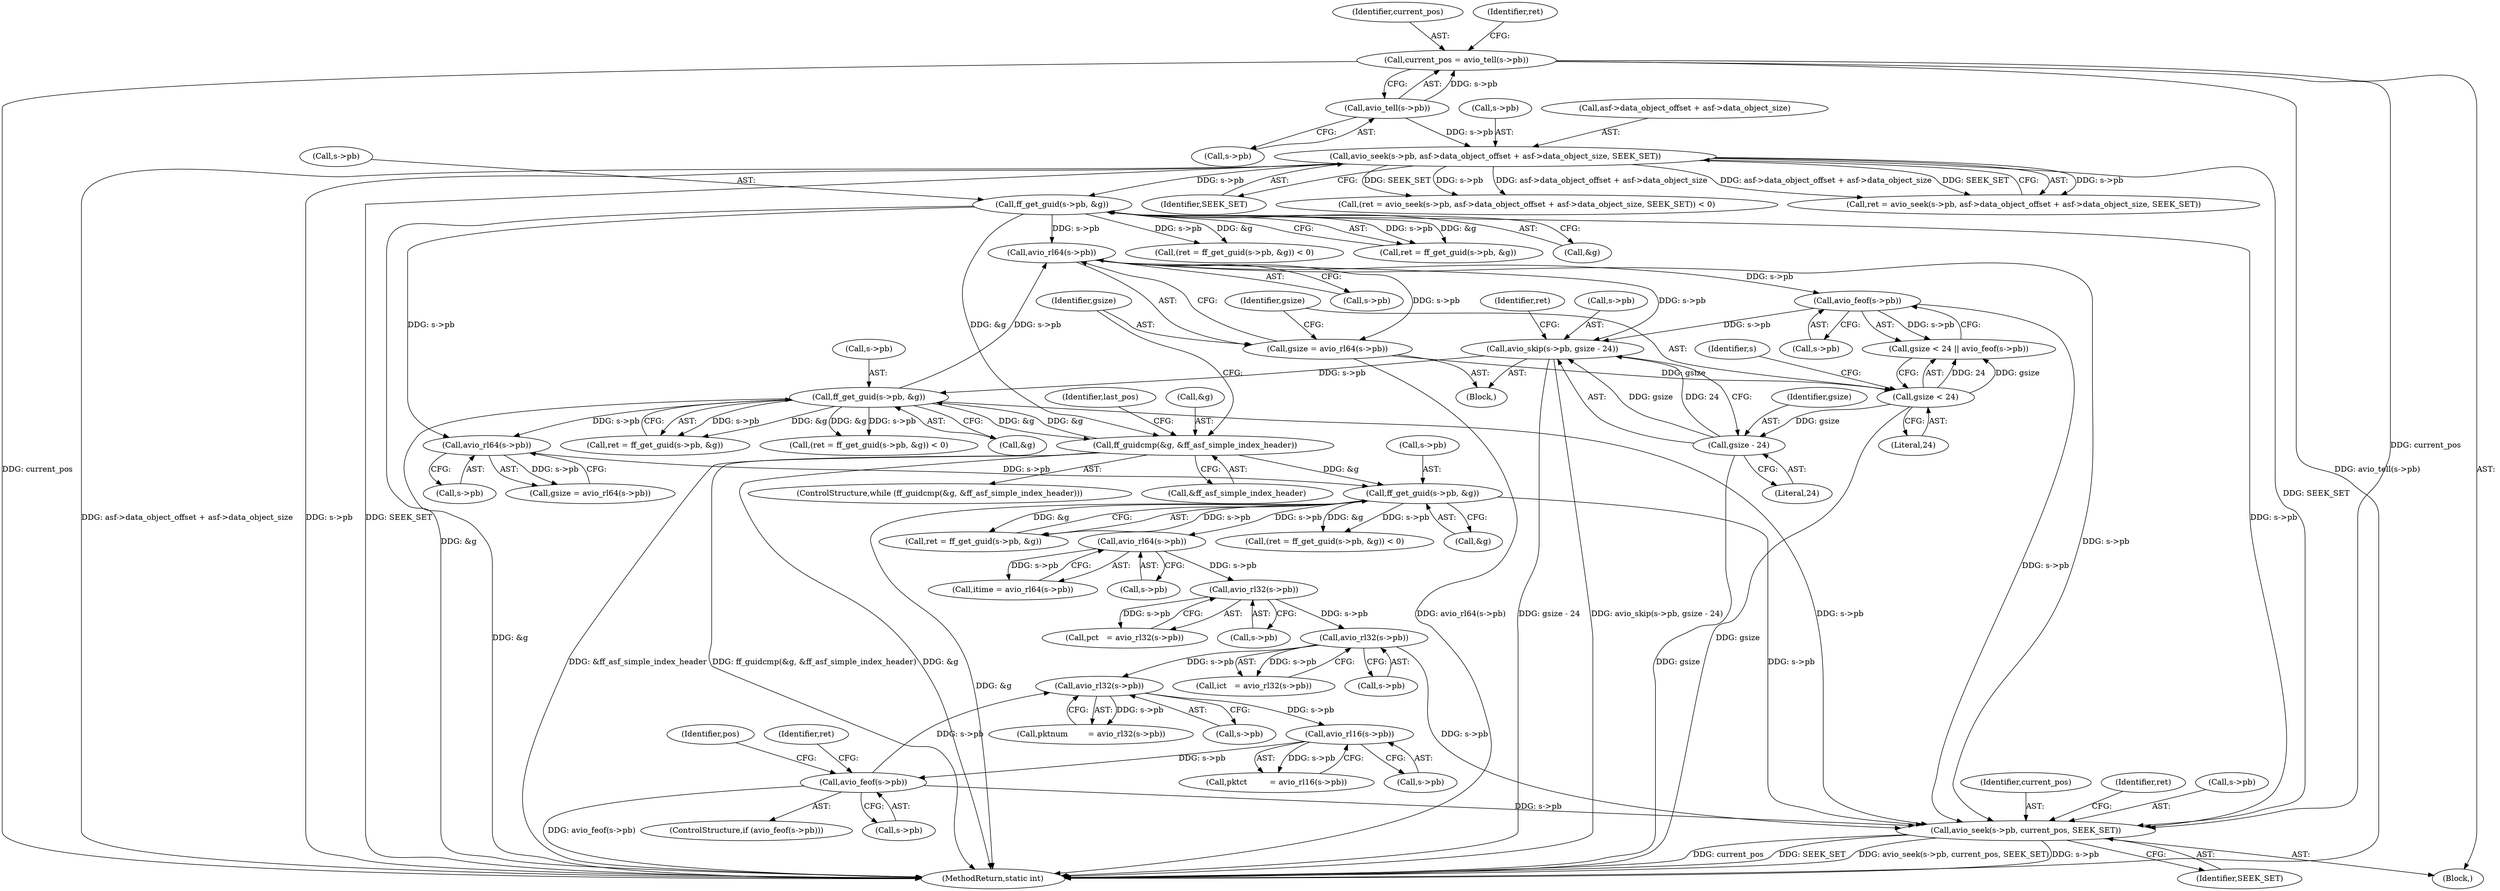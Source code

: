 digraph "0_FFmpeg_afc9c683ed9db01edb357bc8c19edad4282b3a97@pointer" {
"1000351" [label="(Call,avio_seek(s->pb, current_pos, SEEK_SET))"];
"1000171" [label="(Call,avio_feof(s->pb))"];
"1000162" [label="(Call,avio_rl64(s->pb))"];
"1000188" [label="(Call,ff_get_guid(s->pb, &g))"];
"1000177" [label="(Call,avio_skip(s->pb, gsize - 24))"];
"1000181" [label="(Call,gsize - 24)"];
"1000168" [label="(Call,gsize < 24)"];
"1000160" [label="(Call,gsize = avio_rl64(s->pb))"];
"1000153" [label="(Call,ff_guidcmp(&g, &ff_asf_simple_index_header))"];
"1000144" [label="(Call,ff_get_guid(s->pb, &g))"];
"1000124" [label="(Call,avio_seek(s->pb, asf->data_object_offset + asf->data_object_size, SEEK_SET))"];
"1000115" [label="(Call,avio_tell(s->pb))"];
"1000306" [label="(Call,avio_feof(s->pb))"];
"1000270" [label="(Call,avio_rl16(s->pb))"];
"1000263" [label="(Call,avio_rl32(s->pb))"];
"1000239" [label="(Call,avio_rl32(s->pb))"];
"1000233" [label="(Call,avio_rl32(s->pb))"];
"1000227" [label="(Call,avio_rl64(s->pb))"];
"1000217" [label="(Call,ff_get_guid(s->pb, &g))"];
"1000209" [label="(Call,avio_rl64(s->pb))"];
"1000113" [label="(Call,current_pos = avio_tell(s->pb))"];
"1000182" [label="(Identifier,gsize)"];
"1000188" [label="(Call,ff_get_guid(s->pb, &g))"];
"1000307" [label="(Call,s->pb)"];
"1000355" [label="(Identifier,current_pos)"];
"1000128" [label="(Call,asf->data_object_offset + asf->data_object_size)"];
"1000221" [label="(Call,&g)"];
"1000122" [label="(Call,ret = avio_seek(s->pb, asf->data_object_offset + asf->data_object_size, SEEK_SET))"];
"1000186" [label="(Call,ret = ff_get_guid(s->pb, &g))"];
"1000177" [label="(Call,avio_skip(s->pb, gsize - 24))"];
"1000167" [label="(Call,gsize < 24 || avio_feof(s->pb))"];
"1000270" [label="(Call,avio_rl16(s->pb))"];
"1000215" [label="(Call,ret = ff_get_guid(s->pb, &g))"];
"1000225" [label="(Call,itime = avio_rl64(s->pb))"];
"1000104" [label="(Block,)"];
"1000141" [label="(Call,(ret = ff_get_guid(s->pb, &g)) < 0)"];
"1000171" [label="(Call,avio_feof(s->pb))"];
"1000210" [label="(Call,s->pb)"];
"1000114" [label="(Identifier,current_pos)"];
"1000189" [label="(Call,s->pb)"];
"1000113" [label="(Call,current_pos = avio_tell(s->pb))"];
"1000305" [label="(ControlStructure,if (avio_feof(s->pb)))"];
"1000359" [label="(MethodReturn,static int)"];
"1000161" [label="(Identifier,gsize)"];
"1000156" [label="(Call,&ff_asf_simple_index_header)"];
"1000142" [label="(Call,ret = ff_get_guid(s->pb, &g))"];
"1000271" [label="(Call,s->pb)"];
"1000148" [label="(Call,&g)"];
"1000160" [label="(Call,gsize = avio_rl64(s->pb))"];
"1000351" [label="(Call,avio_seek(s->pb, current_pos, SEEK_SET))"];
"1000169" [label="(Identifier,gsize)"];
"1000135" [label="(Identifier,SEEK_SET)"];
"1000200" [label="(Identifier,last_pos)"];
"1000312" [label="(Identifier,ret)"];
"1000264" [label="(Call,s->pb)"];
"1000214" [label="(Call,(ret = ff_get_guid(s->pb, &g)) < 0)"];
"1000124" [label="(Call,avio_seek(s->pb, asf->data_object_offset + asf->data_object_size, SEEK_SET))"];
"1000183" [label="(Literal,24)"];
"1000217" [label="(Call,ff_get_guid(s->pb, &g))"];
"1000153" [label="(Call,ff_guidcmp(&g, &ff_asf_simple_index_header))"];
"1000178" [label="(Call,s->pb)"];
"1000237" [label="(Call,ict   = avio_rl32(s->pb))"];
"1000240" [label="(Call,s->pb)"];
"1000207" [label="(Call,gsize = avio_rl64(s->pb))"];
"1000187" [label="(Identifier,ret)"];
"1000162" [label="(Call,avio_rl64(s->pb))"];
"1000125" [label="(Call,s->pb)"];
"1000168" [label="(Call,gsize < 24)"];
"1000123" [label="(Identifier,ret)"];
"1000163" [label="(Call,s->pb)"];
"1000228" [label="(Call,s->pb)"];
"1000233" [label="(Call,avio_rl32(s->pb))"];
"1000116" [label="(Call,s->pb)"];
"1000154" [label="(Call,&g)"];
"1000115" [label="(Call,avio_tell(s->pb))"];
"1000358" [label="(Identifier,ret)"];
"1000306" [label="(Call,avio_feof(s->pb))"];
"1000263" [label="(Call,avio_rl32(s->pb))"];
"1000268" [label="(Call,pktct         = avio_rl16(s->pb))"];
"1000192" [label="(Call,&g)"];
"1000170" [label="(Literal,24)"];
"1000152" [label="(ControlStructure,while (ff_guidcmp(&g, &ff_asf_simple_index_header)))"];
"1000261" [label="(Call,pktnum        = avio_rl32(s->pb))"];
"1000231" [label="(Call,pct   = avio_rl32(s->pb))"];
"1000173" [label="(Identifier,s)"];
"1000145" [label="(Call,s->pb)"];
"1000209" [label="(Call,avio_rl64(s->pb))"];
"1000356" [label="(Identifier,SEEK_SET)"];
"1000317" [label="(Identifier,pos)"];
"1000234" [label="(Call,s->pb)"];
"1000218" [label="(Call,s->pb)"];
"1000172" [label="(Call,s->pb)"];
"1000185" [label="(Call,(ret = ff_get_guid(s->pb, &g)) < 0)"];
"1000158" [label="(Block,)"];
"1000352" [label="(Call,s->pb)"];
"1000121" [label="(Call,(ret = avio_seek(s->pb, asf->data_object_offset + asf->data_object_size, SEEK_SET)) < 0)"];
"1000239" [label="(Call,avio_rl32(s->pb))"];
"1000181" [label="(Call,gsize - 24)"];
"1000227" [label="(Call,avio_rl64(s->pb))"];
"1000144" [label="(Call,ff_get_guid(s->pb, &g))"];
"1000351" -> "1000104"  [label="AST: "];
"1000351" -> "1000356"  [label="CFG: "];
"1000352" -> "1000351"  [label="AST: "];
"1000355" -> "1000351"  [label="AST: "];
"1000356" -> "1000351"  [label="AST: "];
"1000358" -> "1000351"  [label="CFG: "];
"1000351" -> "1000359"  [label="DDG: SEEK_SET"];
"1000351" -> "1000359"  [label="DDG: avio_seek(s->pb, current_pos, SEEK_SET)"];
"1000351" -> "1000359"  [label="DDG: s->pb"];
"1000351" -> "1000359"  [label="DDG: current_pos"];
"1000171" -> "1000351"  [label="DDG: s->pb"];
"1000306" -> "1000351"  [label="DDG: s->pb"];
"1000217" -> "1000351"  [label="DDG: s->pb"];
"1000144" -> "1000351"  [label="DDG: s->pb"];
"1000162" -> "1000351"  [label="DDG: s->pb"];
"1000239" -> "1000351"  [label="DDG: s->pb"];
"1000188" -> "1000351"  [label="DDG: s->pb"];
"1000113" -> "1000351"  [label="DDG: current_pos"];
"1000124" -> "1000351"  [label="DDG: SEEK_SET"];
"1000171" -> "1000167"  [label="AST: "];
"1000171" -> "1000172"  [label="CFG: "];
"1000172" -> "1000171"  [label="AST: "];
"1000167" -> "1000171"  [label="CFG: "];
"1000171" -> "1000167"  [label="DDG: s->pb"];
"1000162" -> "1000171"  [label="DDG: s->pb"];
"1000171" -> "1000177"  [label="DDG: s->pb"];
"1000162" -> "1000160"  [label="AST: "];
"1000162" -> "1000163"  [label="CFG: "];
"1000163" -> "1000162"  [label="AST: "];
"1000160" -> "1000162"  [label="CFG: "];
"1000162" -> "1000160"  [label="DDG: s->pb"];
"1000188" -> "1000162"  [label="DDG: s->pb"];
"1000144" -> "1000162"  [label="DDG: s->pb"];
"1000162" -> "1000177"  [label="DDG: s->pb"];
"1000188" -> "1000186"  [label="AST: "];
"1000188" -> "1000192"  [label="CFG: "];
"1000189" -> "1000188"  [label="AST: "];
"1000192" -> "1000188"  [label="AST: "];
"1000186" -> "1000188"  [label="CFG: "];
"1000188" -> "1000359"  [label="DDG: &g"];
"1000188" -> "1000153"  [label="DDG: &g"];
"1000188" -> "1000185"  [label="DDG: s->pb"];
"1000188" -> "1000185"  [label="DDG: &g"];
"1000188" -> "1000186"  [label="DDG: s->pb"];
"1000188" -> "1000186"  [label="DDG: &g"];
"1000177" -> "1000188"  [label="DDG: s->pb"];
"1000153" -> "1000188"  [label="DDG: &g"];
"1000188" -> "1000209"  [label="DDG: s->pb"];
"1000177" -> "1000158"  [label="AST: "];
"1000177" -> "1000181"  [label="CFG: "];
"1000178" -> "1000177"  [label="AST: "];
"1000181" -> "1000177"  [label="AST: "];
"1000187" -> "1000177"  [label="CFG: "];
"1000177" -> "1000359"  [label="DDG: gsize - 24"];
"1000177" -> "1000359"  [label="DDG: avio_skip(s->pb, gsize - 24)"];
"1000181" -> "1000177"  [label="DDG: gsize"];
"1000181" -> "1000177"  [label="DDG: 24"];
"1000181" -> "1000183"  [label="CFG: "];
"1000182" -> "1000181"  [label="AST: "];
"1000183" -> "1000181"  [label="AST: "];
"1000181" -> "1000359"  [label="DDG: gsize"];
"1000168" -> "1000181"  [label="DDG: gsize"];
"1000168" -> "1000167"  [label="AST: "];
"1000168" -> "1000170"  [label="CFG: "];
"1000169" -> "1000168"  [label="AST: "];
"1000170" -> "1000168"  [label="AST: "];
"1000173" -> "1000168"  [label="CFG: "];
"1000167" -> "1000168"  [label="CFG: "];
"1000168" -> "1000359"  [label="DDG: gsize"];
"1000168" -> "1000167"  [label="DDG: gsize"];
"1000168" -> "1000167"  [label="DDG: 24"];
"1000160" -> "1000168"  [label="DDG: gsize"];
"1000160" -> "1000158"  [label="AST: "];
"1000161" -> "1000160"  [label="AST: "];
"1000169" -> "1000160"  [label="CFG: "];
"1000160" -> "1000359"  [label="DDG: avio_rl64(s->pb)"];
"1000153" -> "1000152"  [label="AST: "];
"1000153" -> "1000156"  [label="CFG: "];
"1000154" -> "1000153"  [label="AST: "];
"1000156" -> "1000153"  [label="AST: "];
"1000161" -> "1000153"  [label="CFG: "];
"1000200" -> "1000153"  [label="CFG: "];
"1000153" -> "1000359"  [label="DDG: ff_guidcmp(&g, &ff_asf_simple_index_header)"];
"1000153" -> "1000359"  [label="DDG: &g"];
"1000153" -> "1000359"  [label="DDG: &ff_asf_simple_index_header"];
"1000144" -> "1000153"  [label="DDG: &g"];
"1000153" -> "1000217"  [label="DDG: &g"];
"1000144" -> "1000142"  [label="AST: "];
"1000144" -> "1000148"  [label="CFG: "];
"1000145" -> "1000144"  [label="AST: "];
"1000148" -> "1000144"  [label="AST: "];
"1000142" -> "1000144"  [label="CFG: "];
"1000144" -> "1000359"  [label="DDG: &g"];
"1000144" -> "1000141"  [label="DDG: s->pb"];
"1000144" -> "1000141"  [label="DDG: &g"];
"1000144" -> "1000142"  [label="DDG: s->pb"];
"1000144" -> "1000142"  [label="DDG: &g"];
"1000124" -> "1000144"  [label="DDG: s->pb"];
"1000144" -> "1000209"  [label="DDG: s->pb"];
"1000124" -> "1000122"  [label="AST: "];
"1000124" -> "1000135"  [label="CFG: "];
"1000125" -> "1000124"  [label="AST: "];
"1000128" -> "1000124"  [label="AST: "];
"1000135" -> "1000124"  [label="AST: "];
"1000122" -> "1000124"  [label="CFG: "];
"1000124" -> "1000359"  [label="DDG: s->pb"];
"1000124" -> "1000359"  [label="DDG: SEEK_SET"];
"1000124" -> "1000359"  [label="DDG: asf->data_object_offset + asf->data_object_size"];
"1000124" -> "1000121"  [label="DDG: s->pb"];
"1000124" -> "1000121"  [label="DDG: asf->data_object_offset + asf->data_object_size"];
"1000124" -> "1000121"  [label="DDG: SEEK_SET"];
"1000124" -> "1000122"  [label="DDG: s->pb"];
"1000124" -> "1000122"  [label="DDG: asf->data_object_offset + asf->data_object_size"];
"1000124" -> "1000122"  [label="DDG: SEEK_SET"];
"1000115" -> "1000124"  [label="DDG: s->pb"];
"1000115" -> "1000113"  [label="AST: "];
"1000115" -> "1000116"  [label="CFG: "];
"1000116" -> "1000115"  [label="AST: "];
"1000113" -> "1000115"  [label="CFG: "];
"1000115" -> "1000113"  [label="DDG: s->pb"];
"1000306" -> "1000305"  [label="AST: "];
"1000306" -> "1000307"  [label="CFG: "];
"1000307" -> "1000306"  [label="AST: "];
"1000312" -> "1000306"  [label="CFG: "];
"1000317" -> "1000306"  [label="CFG: "];
"1000306" -> "1000359"  [label="DDG: avio_feof(s->pb)"];
"1000306" -> "1000263"  [label="DDG: s->pb"];
"1000270" -> "1000306"  [label="DDG: s->pb"];
"1000270" -> "1000268"  [label="AST: "];
"1000270" -> "1000271"  [label="CFG: "];
"1000271" -> "1000270"  [label="AST: "];
"1000268" -> "1000270"  [label="CFG: "];
"1000270" -> "1000268"  [label="DDG: s->pb"];
"1000263" -> "1000270"  [label="DDG: s->pb"];
"1000263" -> "1000261"  [label="AST: "];
"1000263" -> "1000264"  [label="CFG: "];
"1000264" -> "1000263"  [label="AST: "];
"1000261" -> "1000263"  [label="CFG: "];
"1000263" -> "1000261"  [label="DDG: s->pb"];
"1000239" -> "1000263"  [label="DDG: s->pb"];
"1000239" -> "1000237"  [label="AST: "];
"1000239" -> "1000240"  [label="CFG: "];
"1000240" -> "1000239"  [label="AST: "];
"1000237" -> "1000239"  [label="CFG: "];
"1000239" -> "1000237"  [label="DDG: s->pb"];
"1000233" -> "1000239"  [label="DDG: s->pb"];
"1000233" -> "1000231"  [label="AST: "];
"1000233" -> "1000234"  [label="CFG: "];
"1000234" -> "1000233"  [label="AST: "];
"1000231" -> "1000233"  [label="CFG: "];
"1000233" -> "1000231"  [label="DDG: s->pb"];
"1000227" -> "1000233"  [label="DDG: s->pb"];
"1000227" -> "1000225"  [label="AST: "];
"1000227" -> "1000228"  [label="CFG: "];
"1000228" -> "1000227"  [label="AST: "];
"1000225" -> "1000227"  [label="CFG: "];
"1000227" -> "1000225"  [label="DDG: s->pb"];
"1000217" -> "1000227"  [label="DDG: s->pb"];
"1000217" -> "1000215"  [label="AST: "];
"1000217" -> "1000221"  [label="CFG: "];
"1000218" -> "1000217"  [label="AST: "];
"1000221" -> "1000217"  [label="AST: "];
"1000215" -> "1000217"  [label="CFG: "];
"1000217" -> "1000359"  [label="DDG: &g"];
"1000217" -> "1000214"  [label="DDG: s->pb"];
"1000217" -> "1000214"  [label="DDG: &g"];
"1000217" -> "1000215"  [label="DDG: s->pb"];
"1000217" -> "1000215"  [label="DDG: &g"];
"1000209" -> "1000217"  [label="DDG: s->pb"];
"1000209" -> "1000207"  [label="AST: "];
"1000209" -> "1000210"  [label="CFG: "];
"1000210" -> "1000209"  [label="AST: "];
"1000207" -> "1000209"  [label="CFG: "];
"1000209" -> "1000207"  [label="DDG: s->pb"];
"1000113" -> "1000104"  [label="AST: "];
"1000114" -> "1000113"  [label="AST: "];
"1000123" -> "1000113"  [label="CFG: "];
"1000113" -> "1000359"  [label="DDG: current_pos"];
"1000113" -> "1000359"  [label="DDG: avio_tell(s->pb)"];
}
